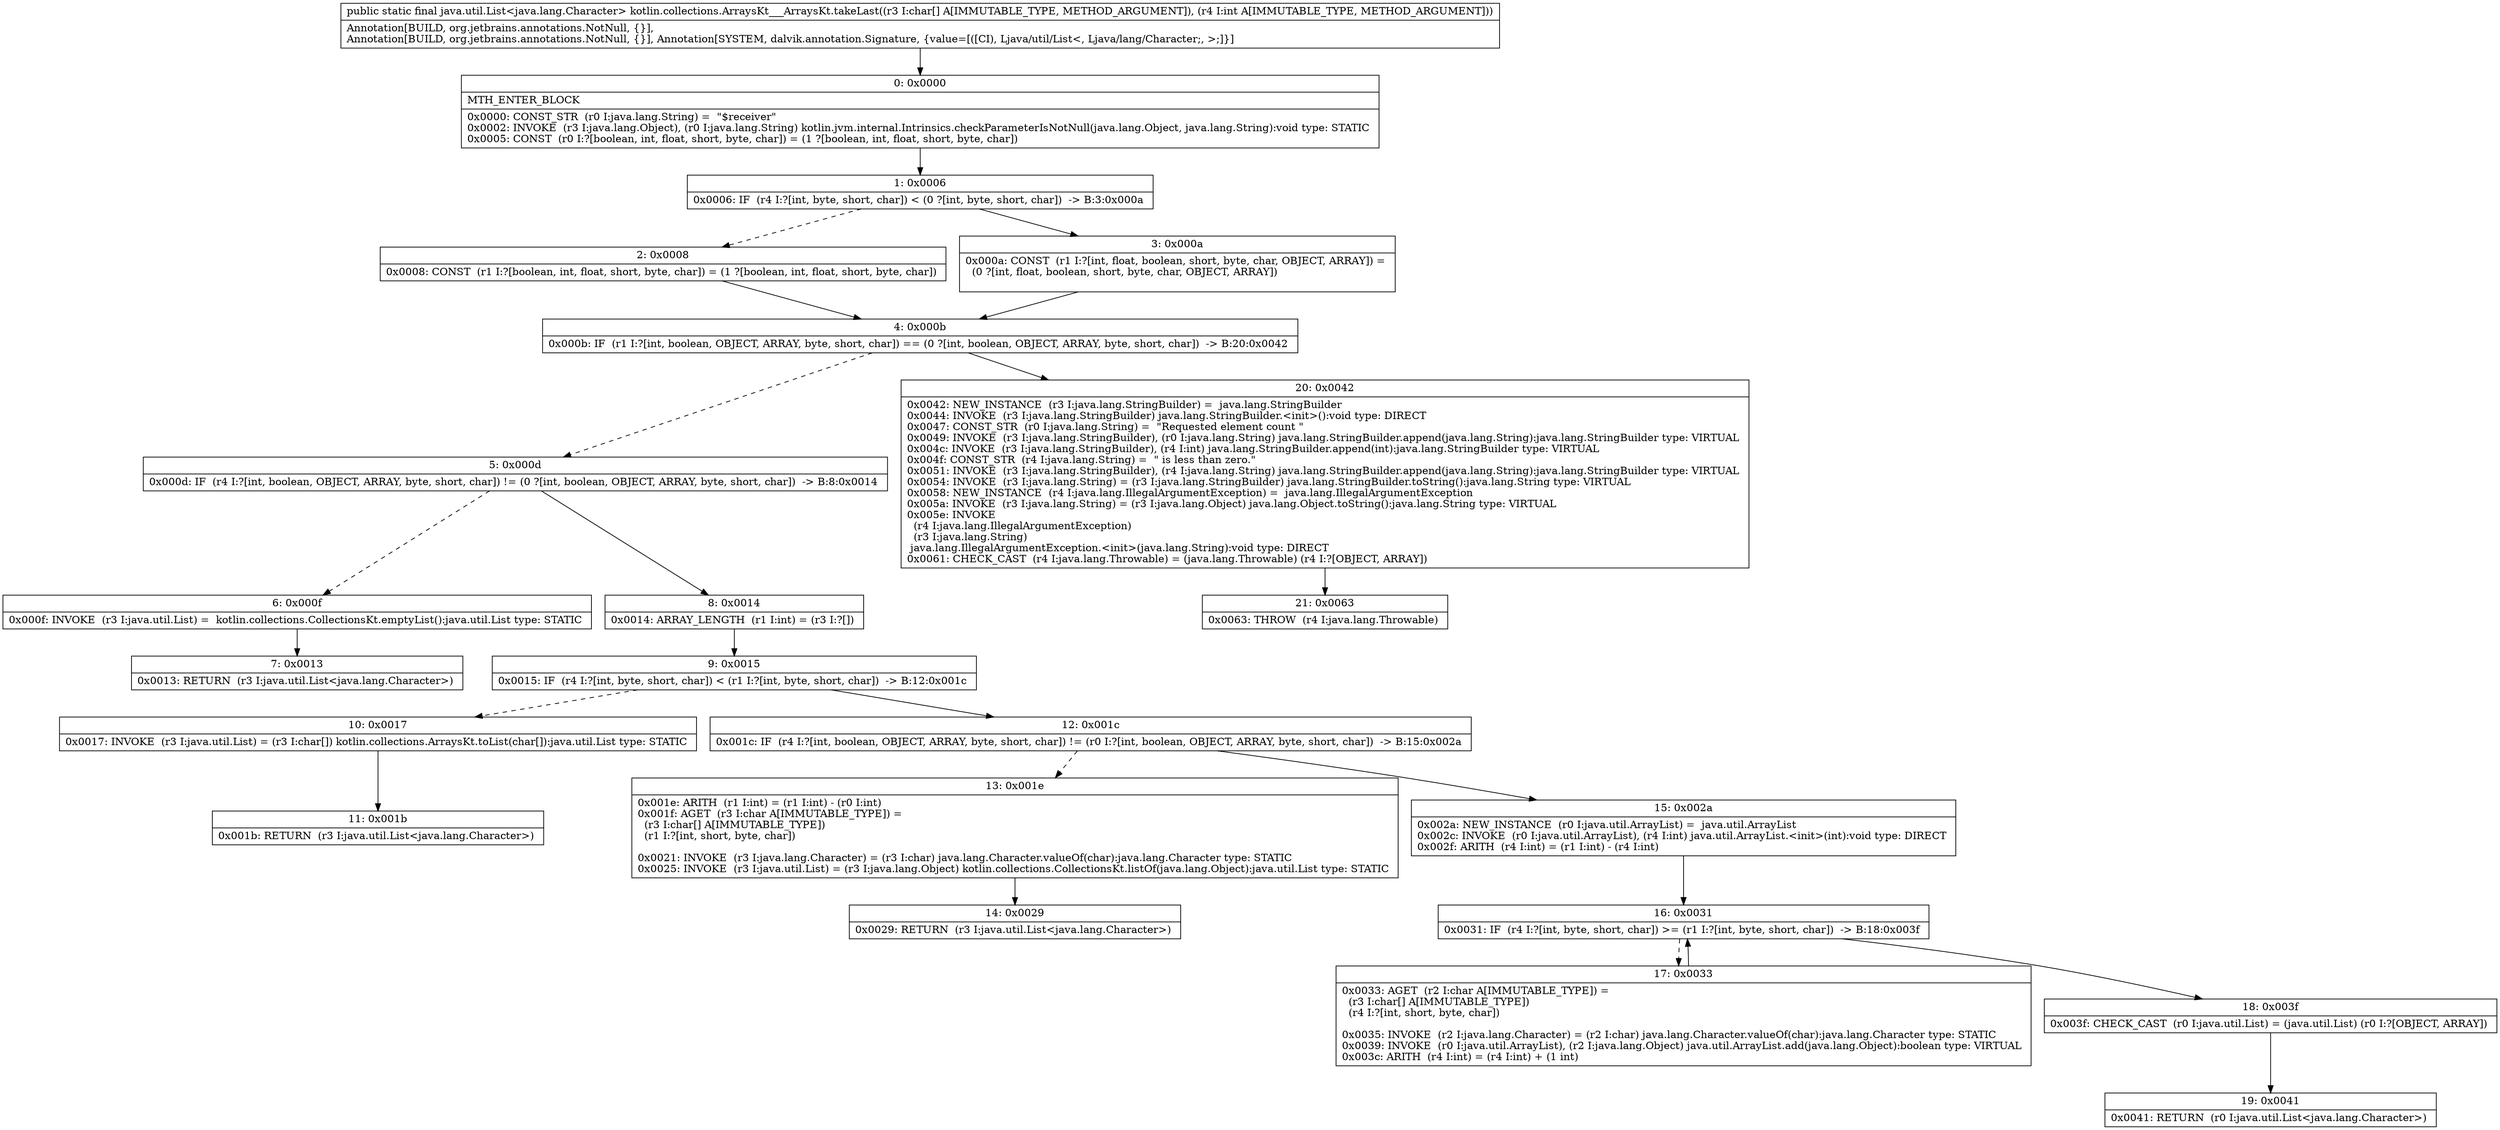 digraph "CFG forkotlin.collections.ArraysKt___ArraysKt.takeLast([CI)Ljava\/util\/List;" {
Node_0 [shape=record,label="{0\:\ 0x0000|MTH_ENTER_BLOCK\l|0x0000: CONST_STR  (r0 I:java.lang.String) =  \"$receiver\" \l0x0002: INVOKE  (r3 I:java.lang.Object), (r0 I:java.lang.String) kotlin.jvm.internal.Intrinsics.checkParameterIsNotNull(java.lang.Object, java.lang.String):void type: STATIC \l0x0005: CONST  (r0 I:?[boolean, int, float, short, byte, char]) = (1 ?[boolean, int, float, short, byte, char]) \l}"];
Node_1 [shape=record,label="{1\:\ 0x0006|0x0006: IF  (r4 I:?[int, byte, short, char]) \< (0 ?[int, byte, short, char])  \-\> B:3:0x000a \l}"];
Node_2 [shape=record,label="{2\:\ 0x0008|0x0008: CONST  (r1 I:?[boolean, int, float, short, byte, char]) = (1 ?[boolean, int, float, short, byte, char]) \l}"];
Node_3 [shape=record,label="{3\:\ 0x000a|0x000a: CONST  (r1 I:?[int, float, boolean, short, byte, char, OBJECT, ARRAY]) = \l  (0 ?[int, float, boolean, short, byte, char, OBJECT, ARRAY])\l \l}"];
Node_4 [shape=record,label="{4\:\ 0x000b|0x000b: IF  (r1 I:?[int, boolean, OBJECT, ARRAY, byte, short, char]) == (0 ?[int, boolean, OBJECT, ARRAY, byte, short, char])  \-\> B:20:0x0042 \l}"];
Node_5 [shape=record,label="{5\:\ 0x000d|0x000d: IF  (r4 I:?[int, boolean, OBJECT, ARRAY, byte, short, char]) != (0 ?[int, boolean, OBJECT, ARRAY, byte, short, char])  \-\> B:8:0x0014 \l}"];
Node_6 [shape=record,label="{6\:\ 0x000f|0x000f: INVOKE  (r3 I:java.util.List) =  kotlin.collections.CollectionsKt.emptyList():java.util.List type: STATIC \l}"];
Node_7 [shape=record,label="{7\:\ 0x0013|0x0013: RETURN  (r3 I:java.util.List\<java.lang.Character\>) \l}"];
Node_8 [shape=record,label="{8\:\ 0x0014|0x0014: ARRAY_LENGTH  (r1 I:int) = (r3 I:?[]) \l}"];
Node_9 [shape=record,label="{9\:\ 0x0015|0x0015: IF  (r4 I:?[int, byte, short, char]) \< (r1 I:?[int, byte, short, char])  \-\> B:12:0x001c \l}"];
Node_10 [shape=record,label="{10\:\ 0x0017|0x0017: INVOKE  (r3 I:java.util.List) = (r3 I:char[]) kotlin.collections.ArraysKt.toList(char[]):java.util.List type: STATIC \l}"];
Node_11 [shape=record,label="{11\:\ 0x001b|0x001b: RETURN  (r3 I:java.util.List\<java.lang.Character\>) \l}"];
Node_12 [shape=record,label="{12\:\ 0x001c|0x001c: IF  (r4 I:?[int, boolean, OBJECT, ARRAY, byte, short, char]) != (r0 I:?[int, boolean, OBJECT, ARRAY, byte, short, char])  \-\> B:15:0x002a \l}"];
Node_13 [shape=record,label="{13\:\ 0x001e|0x001e: ARITH  (r1 I:int) = (r1 I:int) \- (r0 I:int) \l0x001f: AGET  (r3 I:char A[IMMUTABLE_TYPE]) = \l  (r3 I:char[] A[IMMUTABLE_TYPE])\l  (r1 I:?[int, short, byte, char])\l \l0x0021: INVOKE  (r3 I:java.lang.Character) = (r3 I:char) java.lang.Character.valueOf(char):java.lang.Character type: STATIC \l0x0025: INVOKE  (r3 I:java.util.List) = (r3 I:java.lang.Object) kotlin.collections.CollectionsKt.listOf(java.lang.Object):java.util.List type: STATIC \l}"];
Node_14 [shape=record,label="{14\:\ 0x0029|0x0029: RETURN  (r3 I:java.util.List\<java.lang.Character\>) \l}"];
Node_15 [shape=record,label="{15\:\ 0x002a|0x002a: NEW_INSTANCE  (r0 I:java.util.ArrayList) =  java.util.ArrayList \l0x002c: INVOKE  (r0 I:java.util.ArrayList), (r4 I:int) java.util.ArrayList.\<init\>(int):void type: DIRECT \l0x002f: ARITH  (r4 I:int) = (r1 I:int) \- (r4 I:int) \l}"];
Node_16 [shape=record,label="{16\:\ 0x0031|0x0031: IF  (r4 I:?[int, byte, short, char]) \>= (r1 I:?[int, byte, short, char])  \-\> B:18:0x003f \l}"];
Node_17 [shape=record,label="{17\:\ 0x0033|0x0033: AGET  (r2 I:char A[IMMUTABLE_TYPE]) = \l  (r3 I:char[] A[IMMUTABLE_TYPE])\l  (r4 I:?[int, short, byte, char])\l \l0x0035: INVOKE  (r2 I:java.lang.Character) = (r2 I:char) java.lang.Character.valueOf(char):java.lang.Character type: STATIC \l0x0039: INVOKE  (r0 I:java.util.ArrayList), (r2 I:java.lang.Object) java.util.ArrayList.add(java.lang.Object):boolean type: VIRTUAL \l0x003c: ARITH  (r4 I:int) = (r4 I:int) + (1 int) \l}"];
Node_18 [shape=record,label="{18\:\ 0x003f|0x003f: CHECK_CAST  (r0 I:java.util.List) = (java.util.List) (r0 I:?[OBJECT, ARRAY]) \l}"];
Node_19 [shape=record,label="{19\:\ 0x0041|0x0041: RETURN  (r0 I:java.util.List\<java.lang.Character\>) \l}"];
Node_20 [shape=record,label="{20\:\ 0x0042|0x0042: NEW_INSTANCE  (r3 I:java.lang.StringBuilder) =  java.lang.StringBuilder \l0x0044: INVOKE  (r3 I:java.lang.StringBuilder) java.lang.StringBuilder.\<init\>():void type: DIRECT \l0x0047: CONST_STR  (r0 I:java.lang.String) =  \"Requested element count \" \l0x0049: INVOKE  (r3 I:java.lang.StringBuilder), (r0 I:java.lang.String) java.lang.StringBuilder.append(java.lang.String):java.lang.StringBuilder type: VIRTUAL \l0x004c: INVOKE  (r3 I:java.lang.StringBuilder), (r4 I:int) java.lang.StringBuilder.append(int):java.lang.StringBuilder type: VIRTUAL \l0x004f: CONST_STR  (r4 I:java.lang.String) =  \" is less than zero.\" \l0x0051: INVOKE  (r3 I:java.lang.StringBuilder), (r4 I:java.lang.String) java.lang.StringBuilder.append(java.lang.String):java.lang.StringBuilder type: VIRTUAL \l0x0054: INVOKE  (r3 I:java.lang.String) = (r3 I:java.lang.StringBuilder) java.lang.StringBuilder.toString():java.lang.String type: VIRTUAL \l0x0058: NEW_INSTANCE  (r4 I:java.lang.IllegalArgumentException) =  java.lang.IllegalArgumentException \l0x005a: INVOKE  (r3 I:java.lang.String) = (r3 I:java.lang.Object) java.lang.Object.toString():java.lang.String type: VIRTUAL \l0x005e: INVOKE  \l  (r4 I:java.lang.IllegalArgumentException)\l  (r3 I:java.lang.String)\l java.lang.IllegalArgumentException.\<init\>(java.lang.String):void type: DIRECT \l0x0061: CHECK_CAST  (r4 I:java.lang.Throwable) = (java.lang.Throwable) (r4 I:?[OBJECT, ARRAY]) \l}"];
Node_21 [shape=record,label="{21\:\ 0x0063|0x0063: THROW  (r4 I:java.lang.Throwable) \l}"];
MethodNode[shape=record,label="{public static final java.util.List\<java.lang.Character\> kotlin.collections.ArraysKt___ArraysKt.takeLast((r3 I:char[] A[IMMUTABLE_TYPE, METHOD_ARGUMENT]), (r4 I:int A[IMMUTABLE_TYPE, METHOD_ARGUMENT]))  | Annotation[BUILD, org.jetbrains.annotations.NotNull, \{\}], \lAnnotation[BUILD, org.jetbrains.annotations.NotNull, \{\}], Annotation[SYSTEM, dalvik.annotation.Signature, \{value=[([CI), Ljava\/util\/List\<, Ljava\/lang\/Character;, \>;]\}]\l}"];
MethodNode -> Node_0;
Node_0 -> Node_1;
Node_1 -> Node_2[style=dashed];
Node_1 -> Node_3;
Node_2 -> Node_4;
Node_3 -> Node_4;
Node_4 -> Node_5[style=dashed];
Node_4 -> Node_20;
Node_5 -> Node_6[style=dashed];
Node_5 -> Node_8;
Node_6 -> Node_7;
Node_8 -> Node_9;
Node_9 -> Node_10[style=dashed];
Node_9 -> Node_12;
Node_10 -> Node_11;
Node_12 -> Node_13[style=dashed];
Node_12 -> Node_15;
Node_13 -> Node_14;
Node_15 -> Node_16;
Node_16 -> Node_17[style=dashed];
Node_16 -> Node_18;
Node_17 -> Node_16;
Node_18 -> Node_19;
Node_20 -> Node_21;
}

